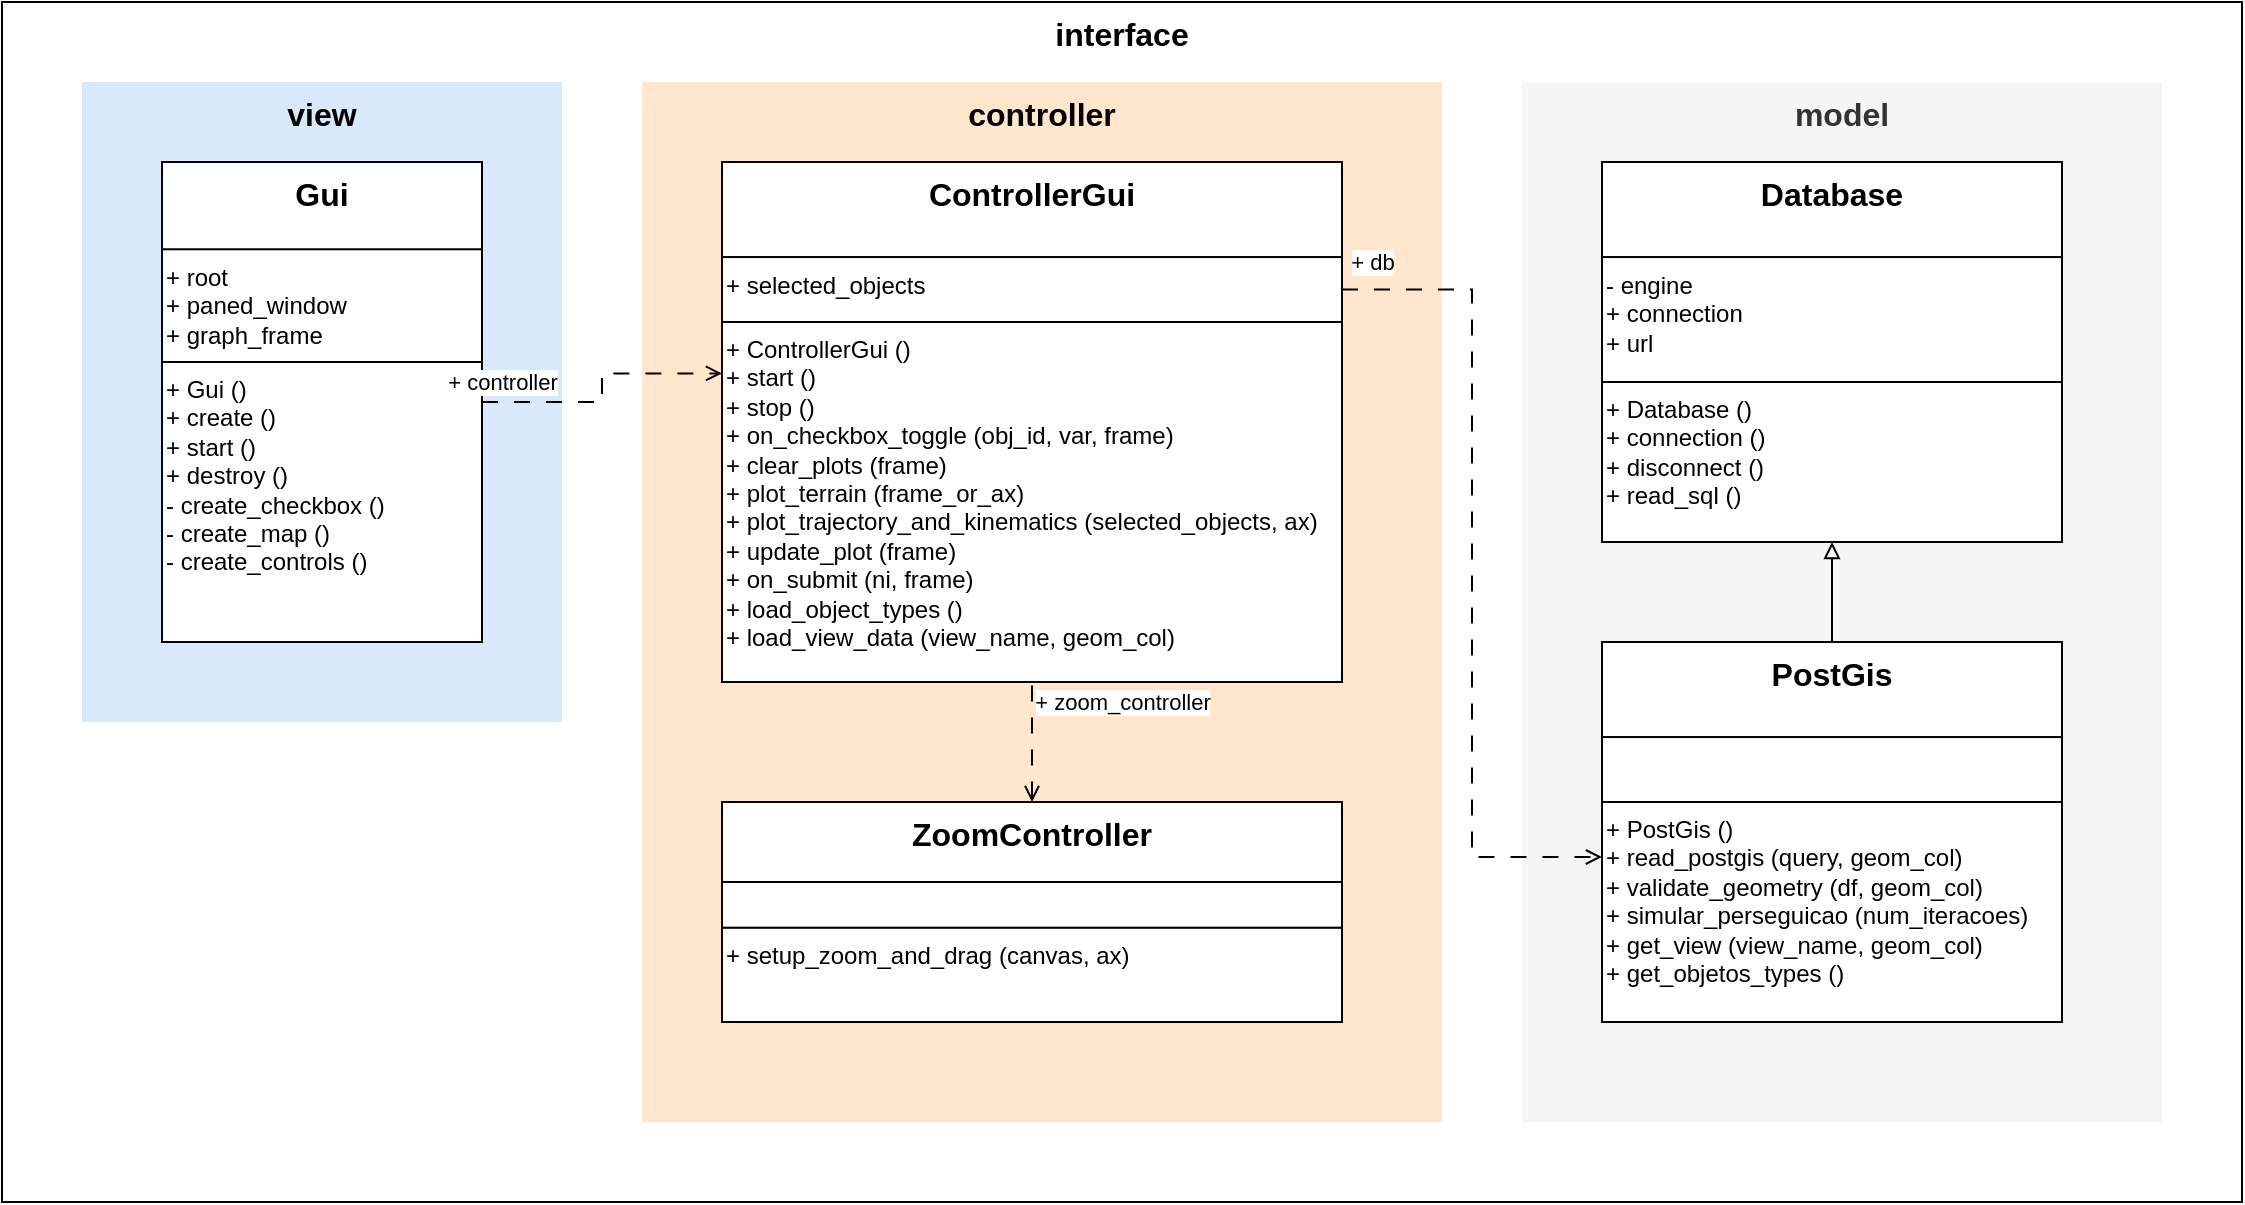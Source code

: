 <mxfile version="26.0.2">
  <diagram name="Página-1" id="eh15d9SxUryX6OE-ME7K">
    <mxGraphModel dx="1420" dy="758" grid="1" gridSize="10" guides="1" tooltips="1" connect="1" arrows="1" fold="1" page="1" pageScale="1" pageWidth="827" pageHeight="1169" math="0" shadow="0">
      <root>
        <mxCell id="0" />
        <mxCell id="1" parent="0" />
        <mxCell id="-2zIi-z-1TWyc07po9YM-34" value="&lt;font style=&quot;font-size: 16px;&quot;&gt;&lt;b&gt;interface&lt;/b&gt;&lt;/font&gt;" style="rounded=0;whiteSpace=wrap;html=1;verticalAlign=top;" vertex="1" parent="1">
          <mxGeometry x="120" y="160" width="1120" height="600" as="geometry" />
        </mxCell>
        <mxCell id="-2zIi-z-1TWyc07po9YM-35" value="" style="group" vertex="1" connectable="0" parent="1">
          <mxGeometry x="440" y="200" width="400" height="560" as="geometry" />
        </mxCell>
        <mxCell id="-2zIi-z-1TWyc07po9YM-2" value="controller" style="rounded=0;whiteSpace=wrap;html=1;fillColor=#ffe6cc;strokeColor=none;horizontal=1;labelPosition=center;verticalLabelPosition=middle;align=center;verticalAlign=top;fontStyle=1;fontSize=16;" vertex="1" parent="-2zIi-z-1TWyc07po9YM-35">
          <mxGeometry width="400" height="520" as="geometry" />
        </mxCell>
        <mxCell id="-2zIi-z-1TWyc07po9YM-11" value="" style="group" vertex="1" connectable="0" parent="-2zIi-z-1TWyc07po9YM-35">
          <mxGeometry x="40" y="40" width="310" height="280" as="geometry" />
        </mxCell>
        <mxCell id="-2zIi-z-1TWyc07po9YM-12" value="&lt;b&gt;&lt;font style=&quot;font-size: 16px;&quot;&gt;ControllerGui&lt;/font&gt;&lt;/b&gt;" style="rounded=0;whiteSpace=wrap;html=1;align=center;verticalAlign=top;" vertex="1" parent="-2zIi-z-1TWyc07po9YM-11">
          <mxGeometry width="310" height="260" as="geometry" />
        </mxCell>
        <mxCell id="-2zIi-z-1TWyc07po9YM-13" value="+ selected_objects" style="rounded=0;whiteSpace=wrap;html=1;align=left;verticalAlign=top;" vertex="1" parent="-2zIi-z-1TWyc07po9YM-11">
          <mxGeometry y="47.52" width="310" height="32.48" as="geometry" />
        </mxCell>
        <mxCell id="-2zIi-z-1TWyc07po9YM-14" value="+ ControllerGui ()&lt;br&gt;&lt;div&gt;&lt;span style=&quot;background-color: transparent; color: light-dark(rgb(0, 0, 0), rgb(255, 255, 255));&quot;&gt;+&lt;/span&gt;&lt;span style=&quot;background-color: transparent; color: light-dark(rgb(0, 0, 0), rgb(255, 255, 255));&quot;&gt;&amp;nbsp;&lt;/span&gt;start ()&lt;/div&gt;&lt;div&gt;&lt;span style=&quot;background-color: transparent; color: light-dark(rgb(0, 0, 0), rgb(255, 255, 255));&quot;&gt;+&lt;/span&gt;&lt;span style=&quot;background-color: transparent; color: light-dark(rgb(0, 0, 0), rgb(255, 255, 255));&quot;&gt;&amp;nbsp;&lt;/span&gt;stop ()&lt;/div&gt;&lt;div&gt;&lt;span style=&quot;background-color: transparent; color: light-dark(rgb(0, 0, 0), rgb(255, 255, 255));&quot;&gt;+&lt;/span&gt;&lt;span style=&quot;background-color: transparent; color: light-dark(rgb(0, 0, 0), rgb(255, 255, 255));&quot;&gt;&amp;nbsp;&lt;/span&gt;on_checkbox_toggle (obj_id, var, frame)&lt;/div&gt;&lt;div&gt;&lt;span style=&quot;background-color: transparent; color: light-dark(rgb(0, 0, 0), rgb(255, 255, 255));&quot;&gt;+&lt;/span&gt;&lt;span style=&quot;background-color: transparent; color: light-dark(rgb(0, 0, 0), rgb(255, 255, 255));&quot;&gt;&amp;nbsp;&lt;/span&gt;clear_plots (frame)&lt;/div&gt;&lt;div&gt;&lt;span style=&quot;background-color: transparent; color: light-dark(rgb(0, 0, 0), rgb(255, 255, 255));&quot;&gt;+&lt;/span&gt;&lt;span style=&quot;background-color: transparent; color: light-dark(rgb(0, 0, 0), rgb(255, 255, 255));&quot;&gt;&amp;nbsp;&lt;/span&gt;plot_terrain (frame_or_ax)&lt;/div&gt;&lt;div style=&quot;&quot;&gt;&lt;span style=&quot;background-color: transparent; color: light-dark(rgb(0, 0, 0), rgb(255, 255, 255));&quot;&gt;+&lt;/span&gt;&lt;span style=&quot;background-color: transparent; color: light-dark(rgb(0, 0, 0), rgb(255, 255, 255));&quot;&gt;&amp;nbsp;&lt;/span&gt;plot_trajectory_and_kinematics (selected_objects, ax)&lt;/div&gt;&lt;div style=&quot;&quot;&gt;&lt;span style=&quot;background-color: transparent; color: light-dark(rgb(0, 0, 0), rgb(255, 255, 255));&quot;&gt;+&lt;/span&gt;&lt;span style=&quot;background-color: transparent; color: light-dark(rgb(0, 0, 0), rgb(255, 255, 255));&quot;&gt;&amp;nbsp;&lt;/span&gt;update_plot (frame)&lt;/div&gt;&lt;div style=&quot;&quot;&gt;&lt;span style=&quot;background-color: transparent; color: light-dark(rgb(0, 0, 0), rgb(255, 255, 255));&quot;&gt;+&lt;/span&gt;&lt;span style=&quot;background-color: transparent; color: light-dark(rgb(0, 0, 0), rgb(255, 255, 255));&quot;&gt;&amp;nbsp;&lt;/span&gt;on_submit (ni, frame)&lt;/div&gt;&lt;div style=&quot;&quot;&gt;&lt;span style=&quot;background-color: transparent; color: light-dark(rgb(0, 0, 0), rgb(255, 255, 255));&quot;&gt;+&lt;/span&gt;&lt;span style=&quot;background-color: transparent; color: light-dark(rgb(0, 0, 0), rgb(255, 255, 255));&quot;&gt;&amp;nbsp;&lt;/span&gt;load_object_types ()&lt;/div&gt;&lt;div style=&quot;&quot;&gt;+ load_view_data (view_name, geom_col)&lt;/div&gt;" style="rounded=0;whiteSpace=wrap;html=1;align=left;verticalAlign=top;" vertex="1" parent="-2zIi-z-1TWyc07po9YM-11">
          <mxGeometry y="80" width="310" height="180" as="geometry" />
        </mxCell>
        <mxCell id="-2zIi-z-1TWyc07po9YM-15" value="" style="group" vertex="1" connectable="0" parent="-2zIi-z-1TWyc07po9YM-35">
          <mxGeometry x="40" y="360" width="310" height="200" as="geometry" />
        </mxCell>
        <mxCell id="-2zIi-z-1TWyc07po9YM-16" value="&lt;b&gt;&lt;font style=&quot;font-size: 16px;&quot;&gt;ZoomController&lt;/font&gt;&lt;/b&gt;" style="rounded=0;whiteSpace=wrap;html=1;align=center;verticalAlign=top;" vertex="1" parent="-2zIi-z-1TWyc07po9YM-15">
          <mxGeometry width="310" height="110" as="geometry" />
        </mxCell>
        <mxCell id="-2zIi-z-1TWyc07po9YM-17" value="" style="rounded=0;whiteSpace=wrap;html=1;align=left;verticalAlign=top;" vertex="1" parent="-2zIi-z-1TWyc07po9YM-15">
          <mxGeometry y="39.998" width="310" height="22.909" as="geometry" />
        </mxCell>
        <mxCell id="-2zIi-z-1TWyc07po9YM-18" value="&lt;div&gt;&lt;span style=&quot;background-color: transparent; color: light-dark(rgb(0, 0, 0), rgb(255, 255, 255));&quot;&gt;+&lt;/span&gt;&lt;span style=&quot;background-color: transparent; color: light-dark(rgb(0, 0, 0), rgb(255, 255, 255));&quot;&gt;&amp;nbsp;setup_zoom_and_drag (canvas, ax)&lt;/span&gt;&lt;/div&gt;" style="rounded=0;whiteSpace=wrap;html=1;align=left;verticalAlign=top;" vertex="1" parent="-2zIi-z-1TWyc07po9YM-15">
          <mxGeometry y="62.91" width="310" height="47.09" as="geometry" />
        </mxCell>
        <mxCell id="-2zIi-z-1TWyc07po9YM-29" style="edgeStyle=orthogonalEdgeStyle;rounded=0;orthogonalLoop=1;jettySize=auto;html=1;startArrow=open;startFill=0;endArrow=none;endFill=0;entryX=0.5;entryY=1;entryDx=0;entryDy=0;dashed=1;dashPattern=8 8;" edge="1" parent="-2zIi-z-1TWyc07po9YM-35" source="-2zIi-z-1TWyc07po9YM-16" target="-2zIi-z-1TWyc07po9YM-14">
          <mxGeometry relative="1" as="geometry">
            <mxPoint x="195" y="320" as="targetPoint" />
          </mxGeometry>
        </mxCell>
        <mxCell id="-2zIi-z-1TWyc07po9YM-30" value="+ zoom_controller" style="edgeLabel;html=1;align=center;verticalAlign=middle;resizable=0;points=[];" vertex="1" connectable="0" parent="-2zIi-z-1TWyc07po9YM-29">
          <mxGeometry x="0.741" relative="1" as="geometry">
            <mxPoint x="45" y="2" as="offset" />
          </mxGeometry>
        </mxCell>
        <mxCell id="-2zIi-z-1TWyc07po9YM-36" value="" style="group" vertex="1" connectable="0" parent="1">
          <mxGeometry x="880" y="200" width="320" height="560" as="geometry" />
        </mxCell>
        <mxCell id="-2zIi-z-1TWyc07po9YM-3" value="model" style="rounded=0;whiteSpace=wrap;html=1;fillColor=#f5f5f5;strokeColor=none;fontColor=#333333;horizontal=1;labelPosition=center;verticalLabelPosition=middle;align=center;verticalAlign=top;fontStyle=1;fontSize=16;" vertex="1" parent="-2zIi-z-1TWyc07po9YM-36">
          <mxGeometry width="320" height="520" as="geometry" />
        </mxCell>
        <mxCell id="-2zIi-z-1TWyc07po9YM-19" value="" style="group" vertex="1" connectable="0" parent="-2zIi-z-1TWyc07po9YM-36">
          <mxGeometry x="40" y="40" width="230" height="280" as="geometry" />
        </mxCell>
        <mxCell id="-2zIi-z-1TWyc07po9YM-20" value="&lt;b&gt;&lt;font style=&quot;font-size: 16px;&quot;&gt;Database&lt;/font&gt;&lt;/b&gt;" style="rounded=0;whiteSpace=wrap;html=1;align=center;verticalAlign=top;" vertex="1" parent="-2zIi-z-1TWyc07po9YM-19">
          <mxGeometry width="230" height="190" as="geometry" />
        </mxCell>
        <mxCell id="-2zIi-z-1TWyc07po9YM-21" value="- engine&lt;div&gt;+ connection&lt;/div&gt;&lt;div&gt;+ url&lt;/div&gt;" style="rounded=0;whiteSpace=wrap;html=1;align=left;verticalAlign=top;" vertex="1" parent="-2zIi-z-1TWyc07po9YM-19">
          <mxGeometry y="47.52" width="230" height="62.48" as="geometry" />
        </mxCell>
        <mxCell id="-2zIi-z-1TWyc07po9YM-22" value="+ Database ()&lt;br&gt;&lt;div&gt;&lt;span style=&quot;background-color: transparent; color: light-dark(rgb(0, 0, 0), rgb(255, 255, 255));&quot;&gt;+&lt;/span&gt;&lt;span style=&quot;background-color: transparent; color: light-dark(rgb(0, 0, 0), rgb(255, 255, 255));&quot;&gt;&amp;nbsp;&lt;/span&gt;connection ()&lt;/div&gt;&lt;div&gt;&lt;span style=&quot;background-color: transparent; color: light-dark(rgb(0, 0, 0), rgb(255, 255, 255));&quot;&gt;+&lt;/span&gt;&lt;span style=&quot;background-color: transparent; color: light-dark(rgb(0, 0, 0), rgb(255, 255, 255));&quot;&gt;&amp;nbsp;&lt;/span&gt;disconnect ()&lt;/div&gt;&lt;div&gt;&lt;span style=&quot;background-color: transparent; color: light-dark(rgb(0, 0, 0), rgb(255, 255, 255));&quot;&gt;+&lt;/span&gt;&lt;span style=&quot;background-color: transparent; color: light-dark(rgb(0, 0, 0), rgb(255, 255, 255));&quot;&gt;&amp;nbsp;&lt;/span&gt;read_sql ()&lt;/div&gt;" style="rounded=0;whiteSpace=wrap;html=1;align=left;verticalAlign=top;" vertex="1" parent="-2zIi-z-1TWyc07po9YM-19">
          <mxGeometry y="110" width="230" height="80" as="geometry" />
        </mxCell>
        <mxCell id="-2zIi-z-1TWyc07po9YM-23" value="" style="group" vertex="1" connectable="0" parent="-2zIi-z-1TWyc07po9YM-36">
          <mxGeometry x="40" y="280" width="230" height="280" as="geometry" />
        </mxCell>
        <mxCell id="-2zIi-z-1TWyc07po9YM-24" value="&lt;b&gt;&lt;font style=&quot;font-size: 16px;&quot;&gt;PostGis&lt;/font&gt;&lt;/b&gt;" style="rounded=0;whiteSpace=wrap;html=1;align=center;verticalAlign=top;" vertex="1" parent="-2zIi-z-1TWyc07po9YM-23">
          <mxGeometry width="230" height="190" as="geometry" />
        </mxCell>
        <mxCell id="-2zIi-z-1TWyc07po9YM-25" value="" style="rounded=0;whiteSpace=wrap;html=1;align=left;verticalAlign=top;" vertex="1" parent="-2zIi-z-1TWyc07po9YM-23">
          <mxGeometry y="47.52" width="230" height="32.48" as="geometry" />
        </mxCell>
        <mxCell id="-2zIi-z-1TWyc07po9YM-26" value="+ PostGis ()&lt;br&gt;&lt;div&gt;&lt;span style=&quot;background-color: transparent; color: light-dark(rgb(0, 0, 0), rgb(255, 255, 255));&quot;&gt;+&lt;/span&gt;&lt;span style=&quot;background-color: transparent; color: light-dark(rgb(0, 0, 0), rgb(255, 255, 255));&quot;&gt;&amp;nbsp;&lt;/span&gt;read_postgis (query, geom_col)&lt;/div&gt;&lt;div&gt;&lt;span style=&quot;background-color: transparent; color: light-dark(rgb(0, 0, 0), rgb(255, 255, 255));&quot;&gt;+&lt;/span&gt;&lt;span style=&quot;background-color: transparent; color: light-dark(rgb(0, 0, 0), rgb(255, 255, 255));&quot;&gt;&amp;nbsp;&lt;/span&gt;validate_geometry (df, geom_col)&lt;/div&gt;&lt;div&gt;&lt;span style=&quot;background-color: transparent; color: light-dark(rgb(0, 0, 0), rgb(255, 255, 255));&quot;&gt;+&lt;/span&gt;&lt;span style=&quot;background-color: transparent; color: light-dark(rgb(0, 0, 0), rgb(255, 255, 255));&quot;&gt;&amp;nbsp;&lt;/span&gt;simular_perseguicao (num_iteracoes)&lt;/div&gt;&lt;div&gt;+ get_view (view_name, geom_col)&lt;/div&gt;&lt;div&gt;+ get_objetos_types ()&lt;/div&gt;" style="rounded=0;whiteSpace=wrap;html=1;align=left;verticalAlign=top;" vertex="1" parent="-2zIi-z-1TWyc07po9YM-23">
          <mxGeometry y="80" width="230" height="110" as="geometry" />
        </mxCell>
        <mxCell id="-2zIi-z-1TWyc07po9YM-33" style="edgeStyle=orthogonalEdgeStyle;rounded=0;orthogonalLoop=1;jettySize=auto;html=1;exitX=0.5;exitY=0;exitDx=0;exitDy=0;endArrow=block;endFill=0;" edge="1" parent="-2zIi-z-1TWyc07po9YM-36" source="-2zIi-z-1TWyc07po9YM-24" target="-2zIi-z-1TWyc07po9YM-22">
          <mxGeometry relative="1" as="geometry" />
        </mxCell>
        <mxCell id="-2zIi-z-1TWyc07po9YM-37" value="" style="group" vertex="1" connectable="0" parent="1">
          <mxGeometry x="120" y="200" width="280" height="320" as="geometry" />
        </mxCell>
        <mxCell id="-2zIi-z-1TWyc07po9YM-1" value="&lt;font&gt;view&lt;/font&gt;" style="rounded=0;whiteSpace=wrap;html=1;fillColor=#dae8fc;strokeColor=none;horizontal=1;labelPosition=center;verticalLabelPosition=middle;align=center;verticalAlign=top;fontSize=16;fontStyle=1" vertex="1" parent="-2zIi-z-1TWyc07po9YM-37">
          <mxGeometry x="40" width="240" height="320" as="geometry" />
        </mxCell>
        <mxCell id="-2zIi-z-1TWyc07po9YM-10" value="" style="group;verticalAlign=top;" vertex="1" connectable="0" parent="-2zIi-z-1TWyc07po9YM-37">
          <mxGeometry x="80" y="40" width="160" height="240" as="geometry" />
        </mxCell>
        <mxCell id="-2zIi-z-1TWyc07po9YM-8" value="&lt;b&gt;&lt;font style=&quot;font-size: 16px;&quot;&gt;Gui&lt;/font&gt;&lt;/b&gt;" style="rounded=0;whiteSpace=wrap;html=1;align=center;verticalAlign=top;" vertex="1" parent="-2zIi-z-1TWyc07po9YM-10">
          <mxGeometry width="160" height="240.0" as="geometry" />
        </mxCell>
        <mxCell id="-2zIi-z-1TWyc07po9YM-7" value="+ root&lt;div&gt;+ paned_window&lt;/div&gt;&lt;div&gt;+ graph_frame&lt;/div&gt;" style="rounded=0;whiteSpace=wrap;html=1;align=left;verticalAlign=top;" vertex="1" parent="-2zIi-z-1TWyc07po9YM-10">
          <mxGeometry y="43.64" width="160" height="56.36" as="geometry" />
        </mxCell>
        <mxCell id="-2zIi-z-1TWyc07po9YM-9" value="+ Gui ()&lt;br&gt;&lt;div&gt;&lt;span style=&quot;background-color: transparent; color: light-dark(rgb(0, 0, 0), rgb(255, 255, 255));&quot;&gt;+&lt;/span&gt;&lt;span style=&quot;background-color: transparent; color: light-dark(rgb(0, 0, 0), rgb(255, 255, 255));&quot;&gt;&amp;nbsp;&lt;/span&gt;create ()&lt;/div&gt;&lt;div&gt;&lt;span style=&quot;background-color: transparent; color: light-dark(rgb(0, 0, 0), rgb(255, 255, 255));&quot;&gt;+&lt;/span&gt;&lt;span style=&quot;background-color: transparent; color: light-dark(rgb(0, 0, 0), rgb(255, 255, 255));&quot;&gt;&amp;nbsp;&lt;/span&gt;start ()&lt;/div&gt;&lt;div&gt;&lt;span style=&quot;background-color: transparent; color: light-dark(rgb(0, 0, 0), rgb(255, 255, 255));&quot;&gt;+&lt;/span&gt;&lt;span style=&quot;background-color: transparent; color: light-dark(rgb(0, 0, 0), rgb(255, 255, 255));&quot;&gt;&amp;nbsp;&lt;/span&gt;destroy ()&lt;/div&gt;&lt;div&gt;- create_checkbox ()&lt;/div&gt;&lt;div&gt;- create_map ()&lt;/div&gt;&lt;div style=&quot;&quot;&gt;- create_controls ()&lt;/div&gt;" style="rounded=0;whiteSpace=wrap;html=1;align=left;verticalAlign=top;" vertex="1" parent="-2zIi-z-1TWyc07po9YM-10">
          <mxGeometry y="100" width="160" height="140" as="geometry" />
        </mxCell>
        <mxCell id="-2zIi-z-1TWyc07po9YM-31" style="edgeStyle=orthogonalEdgeStyle;rounded=0;orthogonalLoop=1;jettySize=auto;html=1;entryX=0;entryY=0.25;entryDx=0;entryDy=0;endArrow=open;endFill=0;dashed=1;dashPattern=8 8;" edge="1" parent="1" source="-2zIi-z-1TWyc07po9YM-13" target="-2zIi-z-1TWyc07po9YM-26">
          <mxGeometry relative="1" as="geometry" />
        </mxCell>
        <mxCell id="-2zIi-z-1TWyc07po9YM-32" value="+ db" style="edgeLabel;html=1;align=center;verticalAlign=middle;resizable=0;points=[];" vertex="1" connectable="0" parent="-2zIi-z-1TWyc07po9YM-31">
          <mxGeometry x="-0.735" relative="1" as="geometry">
            <mxPoint x="-40" y="-14" as="offset" />
          </mxGeometry>
        </mxCell>
        <mxCell id="-2zIi-z-1TWyc07po9YM-27" style="edgeStyle=orthogonalEdgeStyle;rounded=0;orthogonalLoop=1;jettySize=auto;html=1;entryX=0;entryY=0.143;entryDx=0;entryDy=0;entryPerimeter=0;endArrow=open;endFill=0;dashed=1;dashPattern=8 8;" edge="1" parent="1" source="-2zIi-z-1TWyc07po9YM-8" target="-2zIi-z-1TWyc07po9YM-14">
          <mxGeometry relative="1" as="geometry" />
        </mxCell>
        <mxCell id="-2zIi-z-1TWyc07po9YM-28" value="+ controller" style="edgeLabel;html=1;align=center;verticalAlign=middle;resizable=0;points=[];" vertex="1" connectable="0" parent="-2zIi-z-1TWyc07po9YM-27">
          <mxGeometry x="-0.392" y="2" relative="1" as="geometry">
            <mxPoint x="-31" y="-8" as="offset" />
          </mxGeometry>
        </mxCell>
      </root>
    </mxGraphModel>
  </diagram>
</mxfile>
